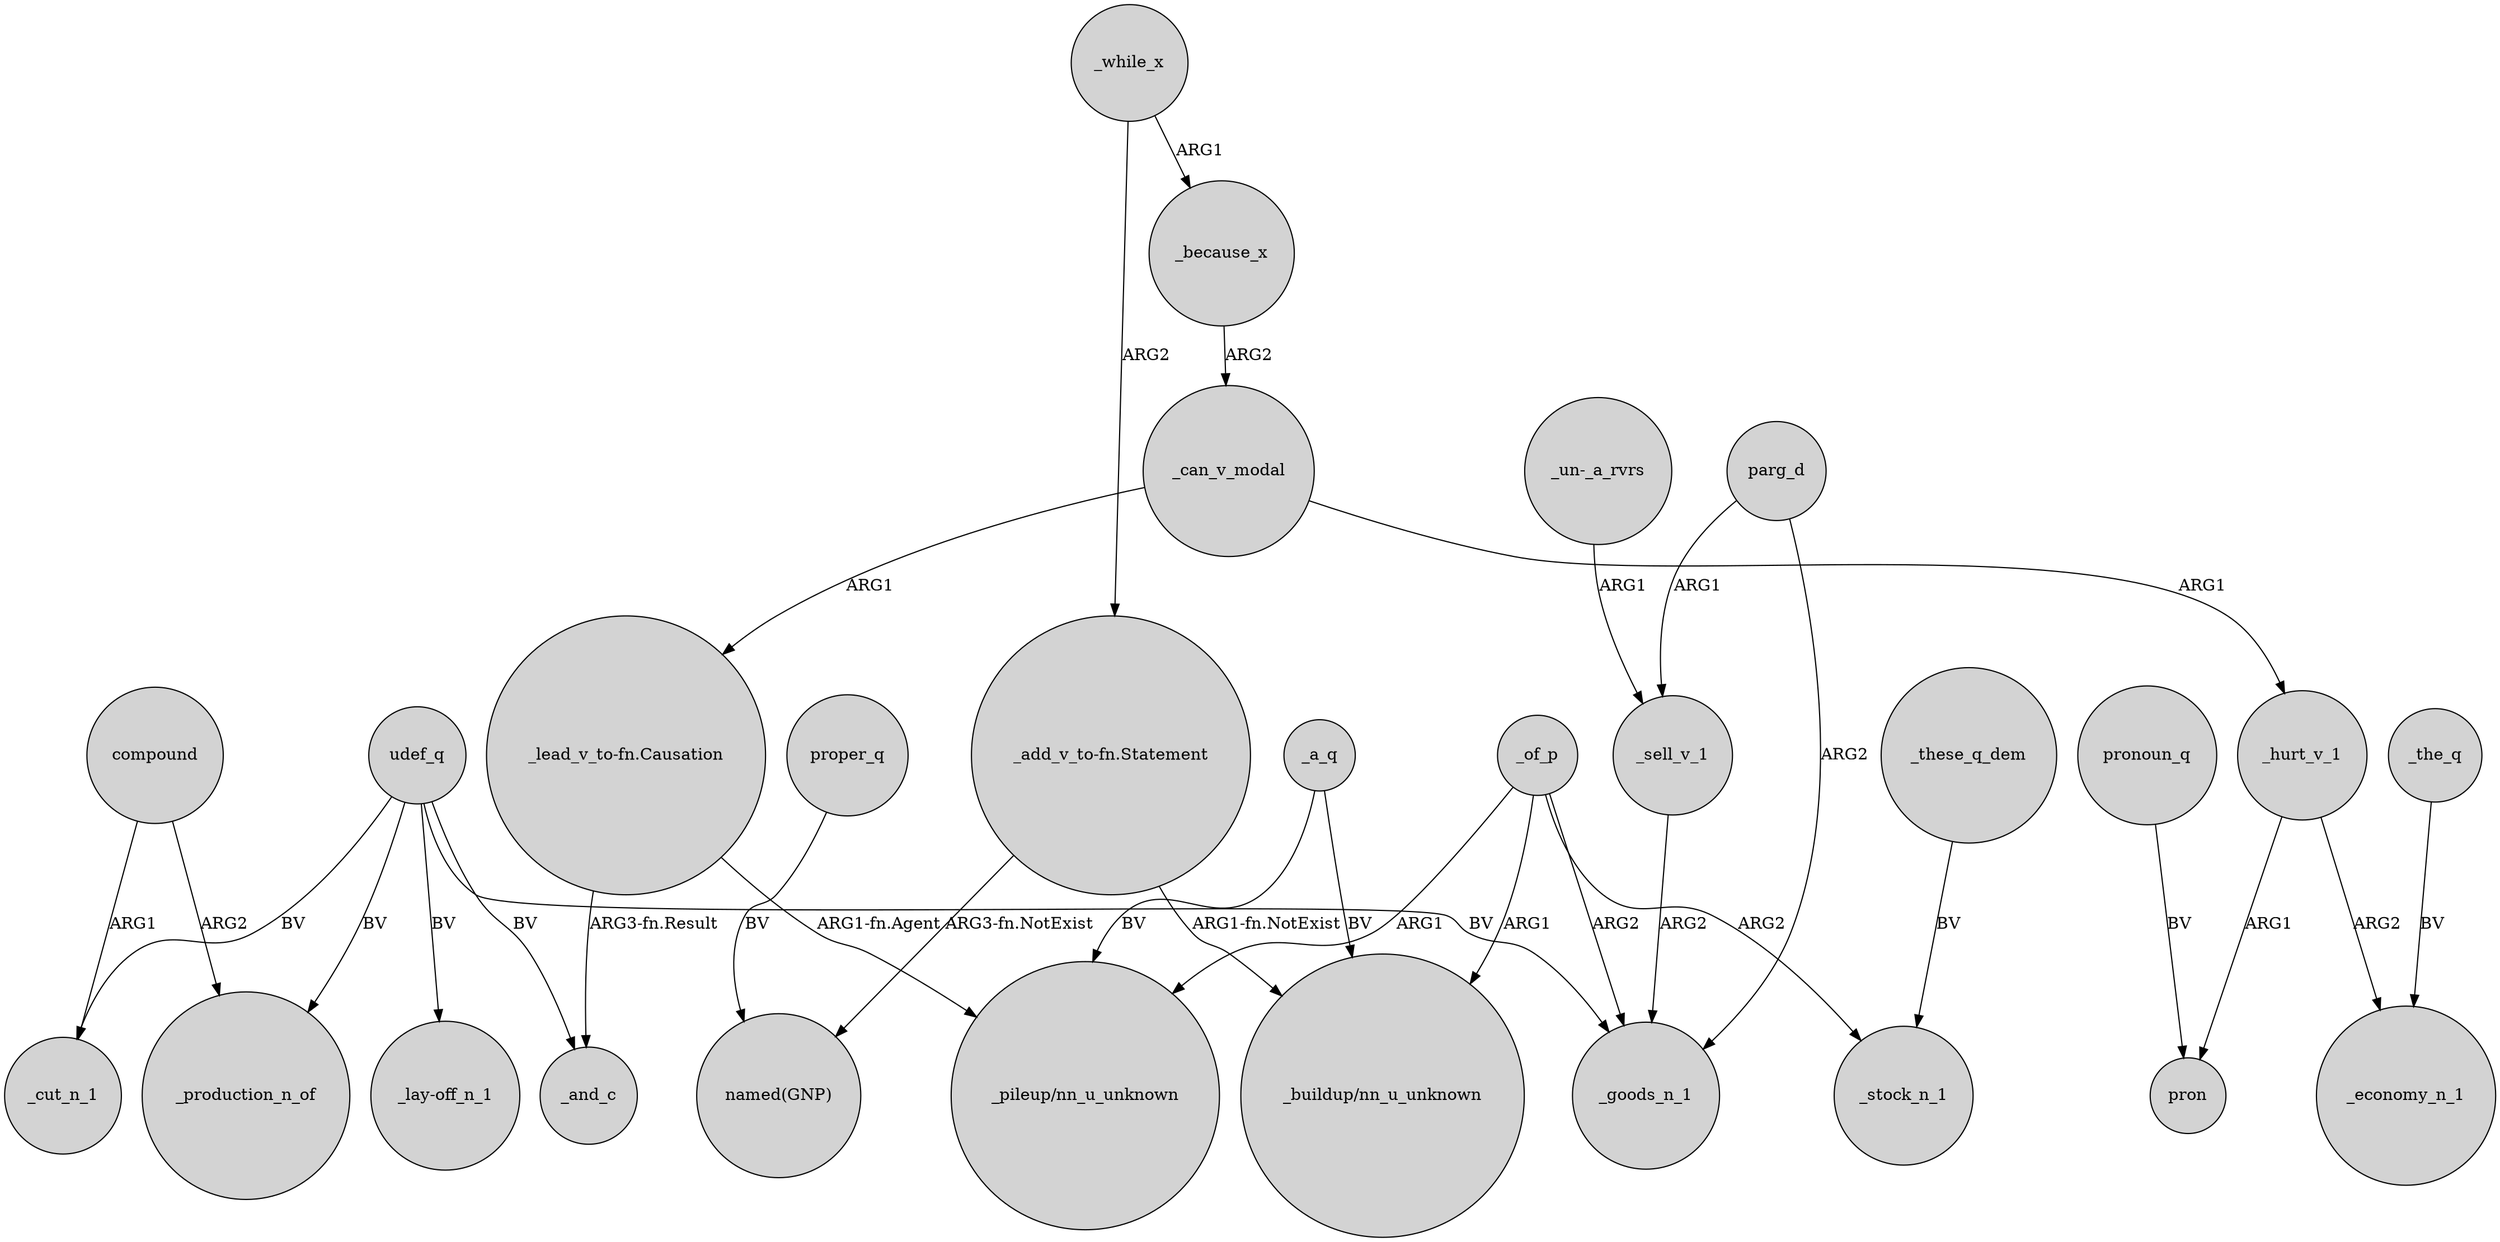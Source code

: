 digraph {
	node [shape=circle style=filled]
	udef_q -> _production_n_of [label=BV]
	_can_v_modal -> "_lead_v_to-fn.Causation" [label=ARG1]
	_because_x -> _can_v_modal [label=ARG2]
	_a_q -> "_buildup/nn_u_unknown" [label=BV]
	_can_v_modal -> _hurt_v_1 [label=ARG1]
	"_lead_v_to-fn.Causation" -> _and_c [label="ARG3-fn.Result"]
	_of_p -> _goods_n_1 [label=ARG2]
	_these_q_dem -> _stock_n_1 [label=BV]
	"_un-_a_rvrs" -> _sell_v_1 [label=ARG1]
	udef_q -> "_lay-off_n_1" [label=BV]
	_the_q -> _economy_n_1 [label=BV]
	_hurt_v_1 -> _economy_n_1 [label=ARG2]
	_hurt_v_1 -> pron [label=ARG1]
	compound -> _production_n_of [label=ARG2]
	_while_x -> "_add_v_to-fn.Statement" [label=ARG2]
	pronoun_q -> pron [label=BV]
	proper_q -> "named(GNP)" [label=BV]
	_of_p -> "_buildup/nn_u_unknown" [label=ARG1]
	compound -> _cut_n_1 [label=ARG1]
	udef_q -> _goods_n_1 [label=BV]
	udef_q -> _cut_n_1 [label=BV]
	_while_x -> _because_x [label=ARG1]
	"_add_v_to-fn.Statement" -> "_buildup/nn_u_unknown" [label="ARG1-fn.NotExist"]
	_of_p -> "_pileup/nn_u_unknown" [label=ARG1]
	_of_p -> _stock_n_1 [label=ARG2]
	parg_d -> _goods_n_1 [label=ARG2]
	"_add_v_to-fn.Statement" -> "named(GNP)" [label="ARG3-fn.NotExist"]
	udef_q -> _and_c [label=BV]
	_sell_v_1 -> _goods_n_1 [label=ARG2]
	parg_d -> _sell_v_1 [label=ARG1]
	_a_q -> "_pileup/nn_u_unknown" [label=BV]
	"_lead_v_to-fn.Causation" -> "_pileup/nn_u_unknown" [label="ARG1-fn.Agent"]
}
